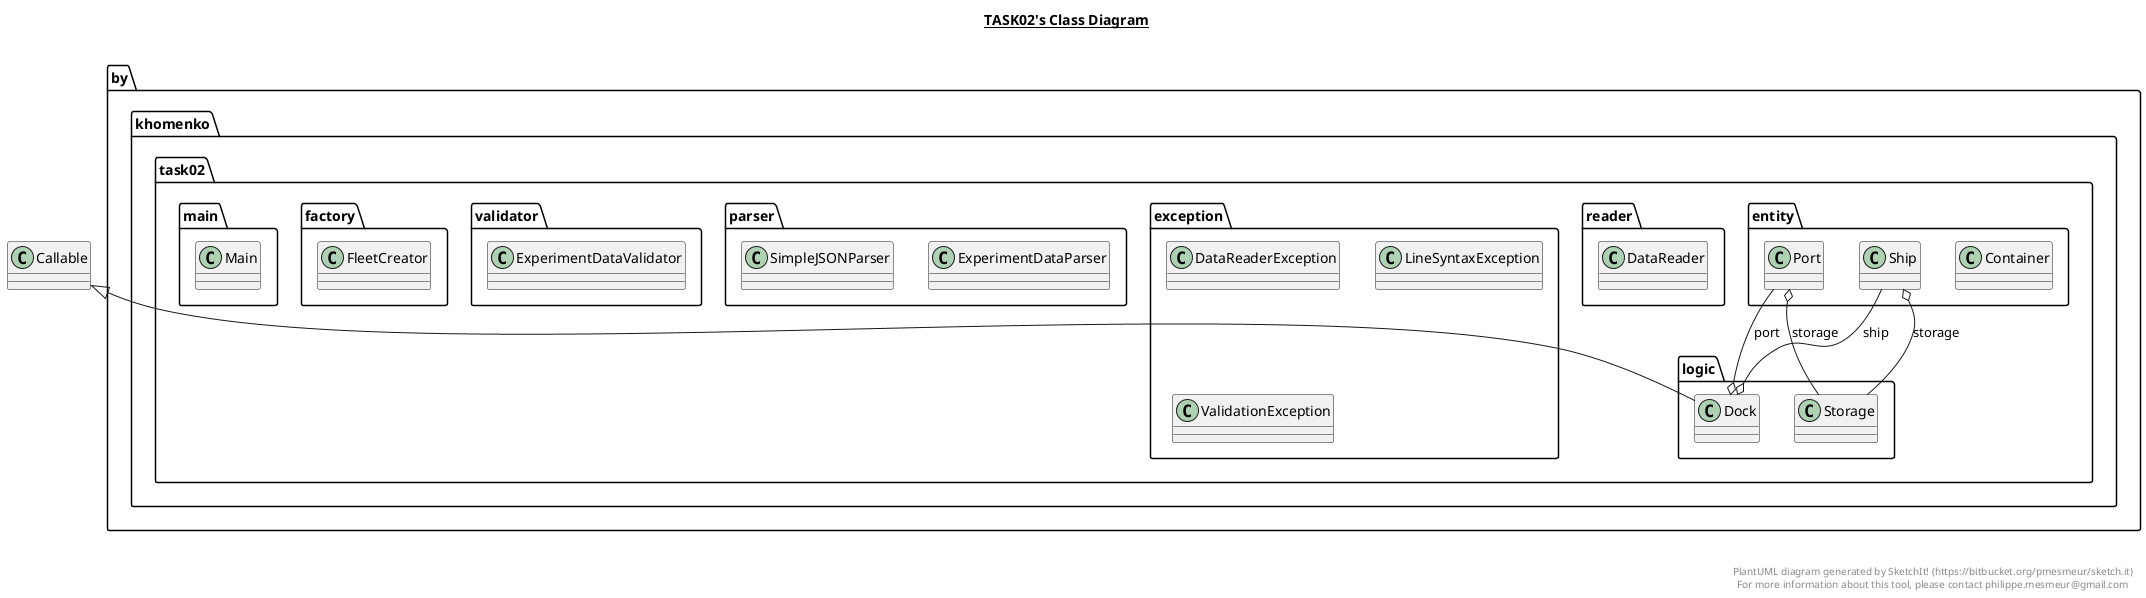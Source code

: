 @startuml

title __TASK02's Class Diagram__\n

  package by.khomenko.task02.entity {
    class Container {
    }
  }
  

  package by.khomenko.task02.reader {
    class DataReader {
    }
  }
  

  package by.khomenko.task02.exception {
    class DataReaderException {
    }
  }
  

  package by.khomenko.task02.logic {
    class Dock {
    }
  }
  

  package by.khomenko.task02.parser {
    class ExperimentDataParser {
    }
  }
  

  package by.khomenko.task02.validator {
    class ExperimentDataValidator {
    }
  }
  

  package by.khomenko.task02.factory {
    class FleetCreator {
    }
  }
  

  package by.khomenko.task02.exception {
    class LineSyntaxException {
    }
  }
  

  package by.khomenko.task02.main {
    class Main {
    }
  }
  

  package by.khomenko.task02.entity {
    class Port {
    }
  }


  package by.khomenko.task02.entity {
    class Ship {
    }
  }
  

  package by.khomenko.task02.parser {
    class SimpleJSONParser {
    }
  }
  

  package by.khomenko.task02.logic {
    class Storage {
    }
  }
  

  package by.khomenko.task02.exception {
    class ValidationException {
    }
  }
  

  Dock -up-|> Callable
  Dock o-- Port : port
  Dock o-- Ship : ship
  Port o-- Storage : storage
  Ship o-- Storage : storage


right footer


PlantUML diagram generated by SketchIt! (https://bitbucket.org/pmesmeur/sketch.it)
For more information about this tool, please contact philippe.mesmeur@gmail.com
endfooter

@enduml
